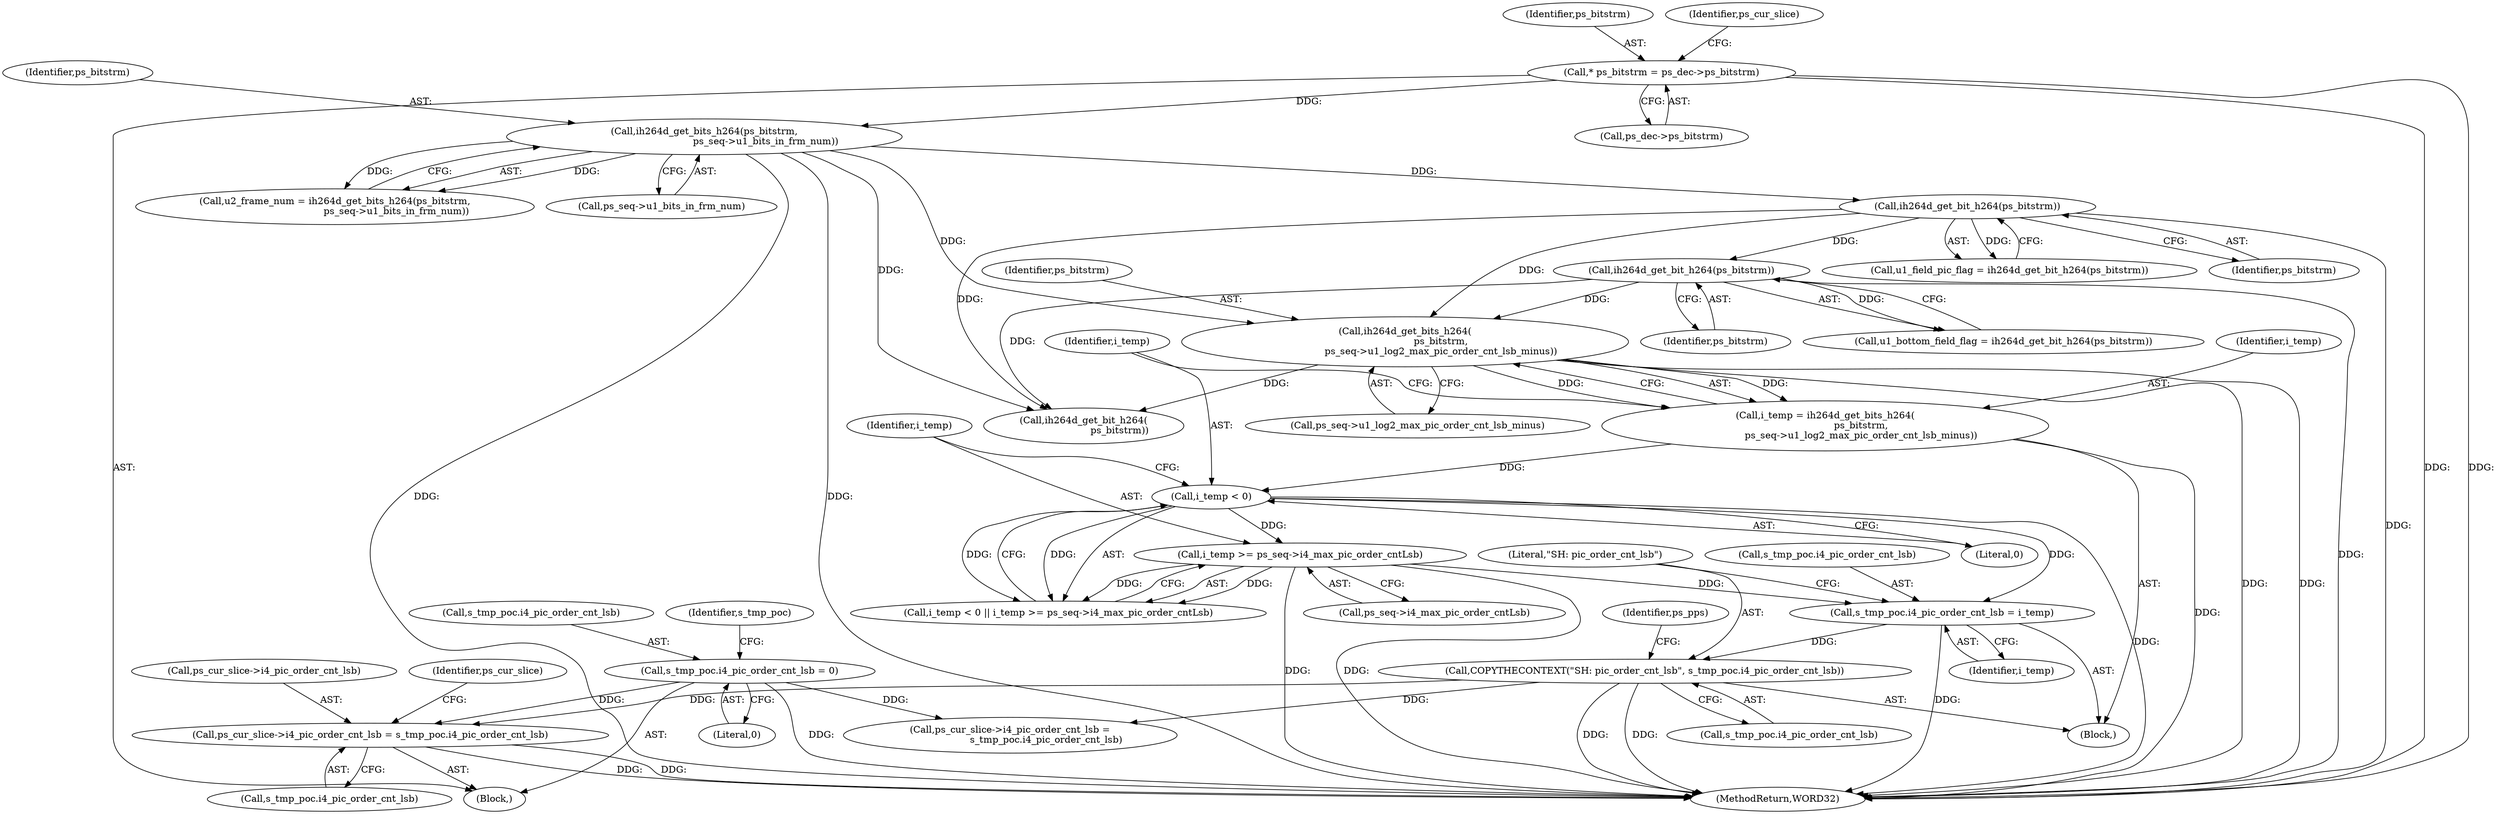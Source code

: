 digraph "0_Android_6c327afb263837bc90760c55c6605b26161a4eb9_0@pointer" {
"1001479" [label="(Call,ps_cur_slice->i4_pic_order_cnt_lsb = s_tmp_poc.i4_pic_order_cnt_lsb)"];
"1000741" [label="(Call,COPYTHECONTEXT(\"SH: pic_order_cnt_lsb\", s_tmp_poc.i4_pic_order_cnt_lsb))"];
"1000736" [label="(Call,s_tmp_poc.i4_pic_order_cnt_lsb = i_temp)"];
"1000729" [label="(Call,i_temp >= ps_seq->i4_max_pic_order_cntLsb)"];
"1000726" [label="(Call,i_temp < 0)"];
"1000717" [label="(Call,i_temp = ih264d_get_bits_h264(\n                        ps_bitstrm,\n                        ps_seq->u1_log2_max_pic_order_cnt_lsb_minus))"];
"1000719" [label="(Call,ih264d_get_bits_h264(\n                        ps_bitstrm,\n                        ps_seq->u1_log2_max_pic_order_cnt_lsb_minus))"];
"1000616" [label="(Call,ih264d_get_bit_h264(ps_bitstrm))"];
"1000449" [label="(Call,ih264d_get_bits_h264(ps_bitstrm,\n                                         ps_seq->u1_bits_in_frm_num))"];
"1000160" [label="(Call,* ps_bitstrm = ps_dec->ps_bitstrm)"];
"1000636" [label="(Call,ih264d_get_bit_h264(ps_bitstrm))"];
"1000697" [label="(Call,s_tmp_poc.i4_pic_order_cnt_lsb = 0)"];
"1001488" [label="(Identifier,ps_cur_slice)"];
"1000730" [label="(Identifier,i_temp)"];
"1000161" [label="(Identifier,ps_bitstrm)"];
"1000743" [label="(Call,s_tmp_poc.i4_pic_order_cnt_lsb)"];
"1000717" [label="(Call,i_temp = ih264d_get_bits_h264(\n                        ps_bitstrm,\n                        ps_seq->u1_log2_max_pic_order_cnt_lsb_minus))"];
"1000720" [label="(Identifier,ps_bitstrm)"];
"1000160" [label="(Call,* ps_bitstrm = ps_dec->ps_bitstrm)"];
"1000741" [label="(Call,COPYTHECONTEXT(\"SH: pic_order_cnt_lsb\", s_tmp_poc.i4_pic_order_cnt_lsb))"];
"1000701" [label="(Literal,0)"];
"1001480" [label="(Call,ps_cur_slice->i4_pic_order_cnt_lsb)"];
"1000716" [label="(Block,)"];
"1001479" [label="(Call,ps_cur_slice->i4_pic_order_cnt_lsb = s_tmp_poc.i4_pic_order_cnt_lsb)"];
"1000614" [label="(Call,u1_field_pic_flag = ih264d_get_bit_h264(ps_bitstrm))"];
"1000617" [label="(Identifier,ps_bitstrm)"];
"1001483" [label="(Call,s_tmp_poc.i4_pic_order_cnt_lsb)"];
"1001036" [label="(Call,ps_cur_slice->i4_pic_order_cnt_lsb =\n                        s_tmp_poc.i4_pic_order_cnt_lsb)"];
"1000158" [label="(Block,)"];
"1000719" [label="(Call,ih264d_get_bits_h264(\n                        ps_bitstrm,\n                        ps_seq->u1_log2_max_pic_order_cnt_lsb_minus))"];
"1000637" [label="(Identifier,ps_bitstrm)"];
"1000616" [label="(Call,ih264d_get_bit_h264(ps_bitstrm))"];
"1000737" [label="(Call,s_tmp_poc.i4_pic_order_cnt_lsb)"];
"1000697" [label="(Call,s_tmp_poc.i4_pic_order_cnt_lsb = 0)"];
"1000731" [label="(Call,ps_seq->i4_max_pic_order_cntLsb)"];
"1000736" [label="(Call,s_tmp_poc.i4_pic_order_cnt_lsb = i_temp)"];
"1000750" [label="(Identifier,ps_pps)"];
"1000636" [label="(Call,ih264d_get_bit_h264(ps_bitstrm))"];
"1000740" [label="(Identifier,i_temp)"];
"1000162" [label="(Call,ps_dec->ps_bitstrm)"];
"1000704" [label="(Identifier,s_tmp_poc)"];
"1000728" [label="(Literal,0)"];
"1000726" [label="(Call,i_temp < 0)"];
"1000698" [label="(Call,s_tmp_poc.i4_pic_order_cnt_lsb)"];
"1002606" [label="(MethodReturn,WORD32)"];
"1000447" [label="(Call,u2_frame_num = ih264d_get_bits_h264(ps_bitstrm,\n                                         ps_seq->u1_bits_in_frm_num))"];
"1000169" [label="(Identifier,ps_cur_slice)"];
"1000451" [label="(Call,ps_seq->u1_bits_in_frm_num)"];
"1000450" [label="(Identifier,ps_bitstrm)"];
"1000634" [label="(Call,u1_bottom_field_flag = ih264d_get_bit_h264(ps_bitstrm))"];
"1000725" [label="(Call,i_temp < 0 || i_temp >= ps_seq->i4_max_pic_order_cntLsb)"];
"1000727" [label="(Identifier,i_temp)"];
"1000449" [label="(Call,ih264d_get_bits_h264(ps_bitstrm,\n                                         ps_seq->u1_bits_in_frm_num))"];
"1000721" [label="(Call,ps_seq->u1_log2_max_pic_order_cnt_lsb_minus)"];
"1001532" [label="(Call,ih264d_get_bit_h264(\n                        ps_bitstrm))"];
"1000742" [label="(Literal,\"SH: pic_order_cnt_lsb\")"];
"1000729" [label="(Call,i_temp >= ps_seq->i4_max_pic_order_cntLsb)"];
"1000718" [label="(Identifier,i_temp)"];
"1001479" -> "1000158"  [label="AST: "];
"1001479" -> "1001483"  [label="CFG: "];
"1001480" -> "1001479"  [label="AST: "];
"1001483" -> "1001479"  [label="AST: "];
"1001488" -> "1001479"  [label="CFG: "];
"1001479" -> "1002606"  [label="DDG: "];
"1001479" -> "1002606"  [label="DDG: "];
"1000741" -> "1001479"  [label="DDG: "];
"1000697" -> "1001479"  [label="DDG: "];
"1000741" -> "1000716"  [label="AST: "];
"1000741" -> "1000743"  [label="CFG: "];
"1000742" -> "1000741"  [label="AST: "];
"1000743" -> "1000741"  [label="AST: "];
"1000750" -> "1000741"  [label="CFG: "];
"1000741" -> "1002606"  [label="DDG: "];
"1000741" -> "1002606"  [label="DDG: "];
"1000736" -> "1000741"  [label="DDG: "];
"1000741" -> "1001036"  [label="DDG: "];
"1000736" -> "1000716"  [label="AST: "];
"1000736" -> "1000740"  [label="CFG: "];
"1000737" -> "1000736"  [label="AST: "];
"1000740" -> "1000736"  [label="AST: "];
"1000742" -> "1000736"  [label="CFG: "];
"1000736" -> "1002606"  [label="DDG: "];
"1000729" -> "1000736"  [label="DDG: "];
"1000726" -> "1000736"  [label="DDG: "];
"1000729" -> "1000725"  [label="AST: "];
"1000729" -> "1000731"  [label="CFG: "];
"1000730" -> "1000729"  [label="AST: "];
"1000731" -> "1000729"  [label="AST: "];
"1000725" -> "1000729"  [label="CFG: "];
"1000729" -> "1002606"  [label="DDG: "];
"1000729" -> "1002606"  [label="DDG: "];
"1000729" -> "1000725"  [label="DDG: "];
"1000729" -> "1000725"  [label="DDG: "];
"1000726" -> "1000729"  [label="DDG: "];
"1000726" -> "1000725"  [label="AST: "];
"1000726" -> "1000728"  [label="CFG: "];
"1000727" -> "1000726"  [label="AST: "];
"1000728" -> "1000726"  [label="AST: "];
"1000730" -> "1000726"  [label="CFG: "];
"1000725" -> "1000726"  [label="CFG: "];
"1000726" -> "1002606"  [label="DDG: "];
"1000726" -> "1000725"  [label="DDG: "];
"1000726" -> "1000725"  [label="DDG: "];
"1000717" -> "1000726"  [label="DDG: "];
"1000717" -> "1000716"  [label="AST: "];
"1000717" -> "1000719"  [label="CFG: "];
"1000718" -> "1000717"  [label="AST: "];
"1000719" -> "1000717"  [label="AST: "];
"1000727" -> "1000717"  [label="CFG: "];
"1000717" -> "1002606"  [label="DDG: "];
"1000719" -> "1000717"  [label="DDG: "];
"1000719" -> "1000717"  [label="DDG: "];
"1000719" -> "1000721"  [label="CFG: "];
"1000720" -> "1000719"  [label="AST: "];
"1000721" -> "1000719"  [label="AST: "];
"1000719" -> "1002606"  [label="DDG: "];
"1000719" -> "1002606"  [label="DDG: "];
"1000616" -> "1000719"  [label="DDG: "];
"1000636" -> "1000719"  [label="DDG: "];
"1000449" -> "1000719"  [label="DDG: "];
"1000719" -> "1001532"  [label="DDG: "];
"1000616" -> "1000614"  [label="AST: "];
"1000616" -> "1000617"  [label="CFG: "];
"1000617" -> "1000616"  [label="AST: "];
"1000614" -> "1000616"  [label="CFG: "];
"1000616" -> "1002606"  [label="DDG: "];
"1000616" -> "1000614"  [label="DDG: "];
"1000449" -> "1000616"  [label="DDG: "];
"1000616" -> "1000636"  [label="DDG: "];
"1000616" -> "1001532"  [label="DDG: "];
"1000449" -> "1000447"  [label="AST: "];
"1000449" -> "1000451"  [label="CFG: "];
"1000450" -> "1000449"  [label="AST: "];
"1000451" -> "1000449"  [label="AST: "];
"1000447" -> "1000449"  [label="CFG: "];
"1000449" -> "1002606"  [label="DDG: "];
"1000449" -> "1002606"  [label="DDG: "];
"1000449" -> "1000447"  [label="DDG: "];
"1000449" -> "1000447"  [label="DDG: "];
"1000160" -> "1000449"  [label="DDG: "];
"1000449" -> "1001532"  [label="DDG: "];
"1000160" -> "1000158"  [label="AST: "];
"1000160" -> "1000162"  [label="CFG: "];
"1000161" -> "1000160"  [label="AST: "];
"1000162" -> "1000160"  [label="AST: "];
"1000169" -> "1000160"  [label="CFG: "];
"1000160" -> "1002606"  [label="DDG: "];
"1000160" -> "1002606"  [label="DDG: "];
"1000636" -> "1000634"  [label="AST: "];
"1000636" -> "1000637"  [label="CFG: "];
"1000637" -> "1000636"  [label="AST: "];
"1000634" -> "1000636"  [label="CFG: "];
"1000636" -> "1002606"  [label="DDG: "];
"1000636" -> "1000634"  [label="DDG: "];
"1000636" -> "1001532"  [label="DDG: "];
"1000697" -> "1000158"  [label="AST: "];
"1000697" -> "1000701"  [label="CFG: "];
"1000698" -> "1000697"  [label="AST: "];
"1000701" -> "1000697"  [label="AST: "];
"1000704" -> "1000697"  [label="CFG: "];
"1000697" -> "1002606"  [label="DDG: "];
"1000697" -> "1001036"  [label="DDG: "];
}
